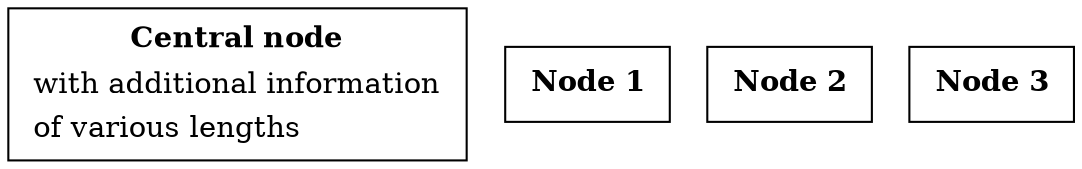 digraph G {
	0 [label=<<TABLE border="0"><TR><TD  ALIGN="CENTER"><B>Central node</B></TD></TR><TR><TD  ALIGN="LEFT">with additional information</TD></TR><TR><TD  ALIGN="LEFT">of various lengths</TD></TR></TABLE>> shape=rect]
	1 [label=<<TABLE border="0"><TR><TD  ALIGN="CENTER"><B>Node 1</B></TD></TR></TABLE>> shape=rect]
	2 [label=<<TABLE border="0"><TR><TD  ALIGN="CENTER"><B>Node 2</B></TD></TR></TABLE>> shape=rect]
	3 [label=<<TABLE border="0"><TR><TD  ALIGN="CENTER"><B>Node 3</B></TD></TR></TABLE>> shape=rect]
}
